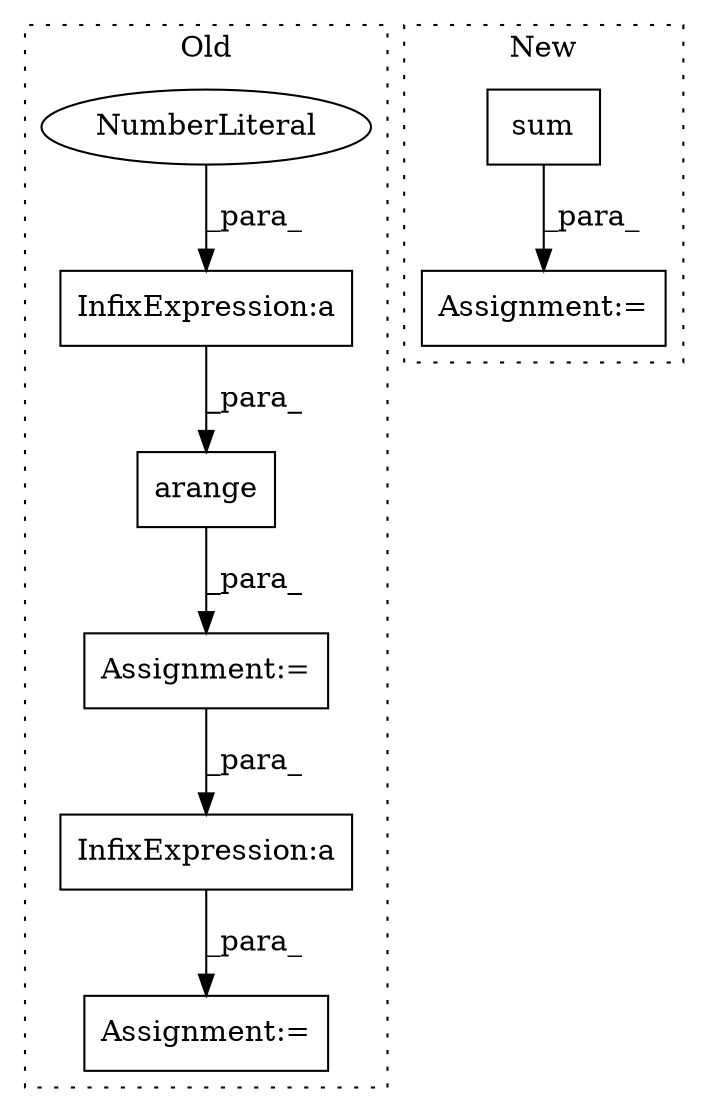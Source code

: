 digraph G {
subgraph cluster0 {
1 [label="arange" a="32" s="9743,9753" l="7,1" shape="box"];
3 [label="Assignment:=" a="7" s="9867" l="1" shape="box"];
4 [label="Assignment:=" a="7" s="9728" l="1" shape="box"];
5 [label="InfixExpression:a" a="27" s="9716" l="3" shape="box"];
6 [label="NumberLiteral" a="34" s="9719" l="1" shape="ellipse"];
8 [label="InfixExpression:a" a="27" s="9890" l="3" shape="box"];
label = "Old";
style="dotted";
}
subgraph cluster1 {
2 [label="sum" a="32" s="9711,9724" l="4,1" shape="box"];
7 [label="Assignment:=" a="7" s="9695" l="1" shape="box"];
label = "New";
style="dotted";
}
1 -> 4 [label="_para_"];
2 -> 7 [label="_para_"];
4 -> 8 [label="_para_"];
5 -> 1 [label="_para_"];
6 -> 5 [label="_para_"];
8 -> 3 [label="_para_"];
}
